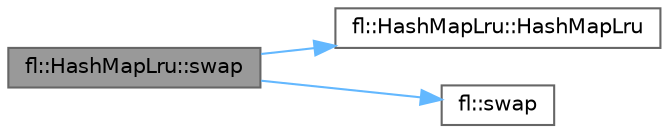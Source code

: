 digraph "fl::HashMapLru::swap"
{
 // INTERACTIVE_SVG=YES
 // LATEX_PDF_SIZE
  bgcolor="transparent";
  edge [fontname=Helvetica,fontsize=10,labelfontname=Helvetica,labelfontsize=10];
  node [fontname=Helvetica,fontsize=10,shape=box,height=0.2,width=0.4];
  rankdir="LR";
  Node1 [id="Node000001",label="fl::HashMapLru::swap",height=0.2,width=0.4,color="gray40", fillcolor="grey60", style="filled", fontcolor="black",tooltip=" "];
  Node1 -> Node2 [id="edge1_Node000001_Node000002",color="steelblue1",style="solid",tooltip=" "];
  Node2 [id="Node000002",label="fl::HashMapLru::HashMapLru",height=0.2,width=0.4,color="grey40", fillcolor="white", style="filled",URL="$d1/df3/classfl_1_1_hash_map_lru_ad9fc80aa89dc7f11baa19eab153e2eda.html#ad9fc80aa89dc7f11baa19eab153e2eda",tooltip=" "];
  Node1 -> Node3 [id="edge2_Node000001_Node000003",color="steelblue1",style="solid",tooltip=" "];
  Node3 [id="Node000003",label="fl::swap",height=0.2,width=0.4,color="grey40", fillcolor="white", style="filled",URL="$d4/d36/namespacefl_a1d899b704a244b75b314311218852cf7.html#a1d899b704a244b75b314311218852cf7",tooltip=" "];
}

